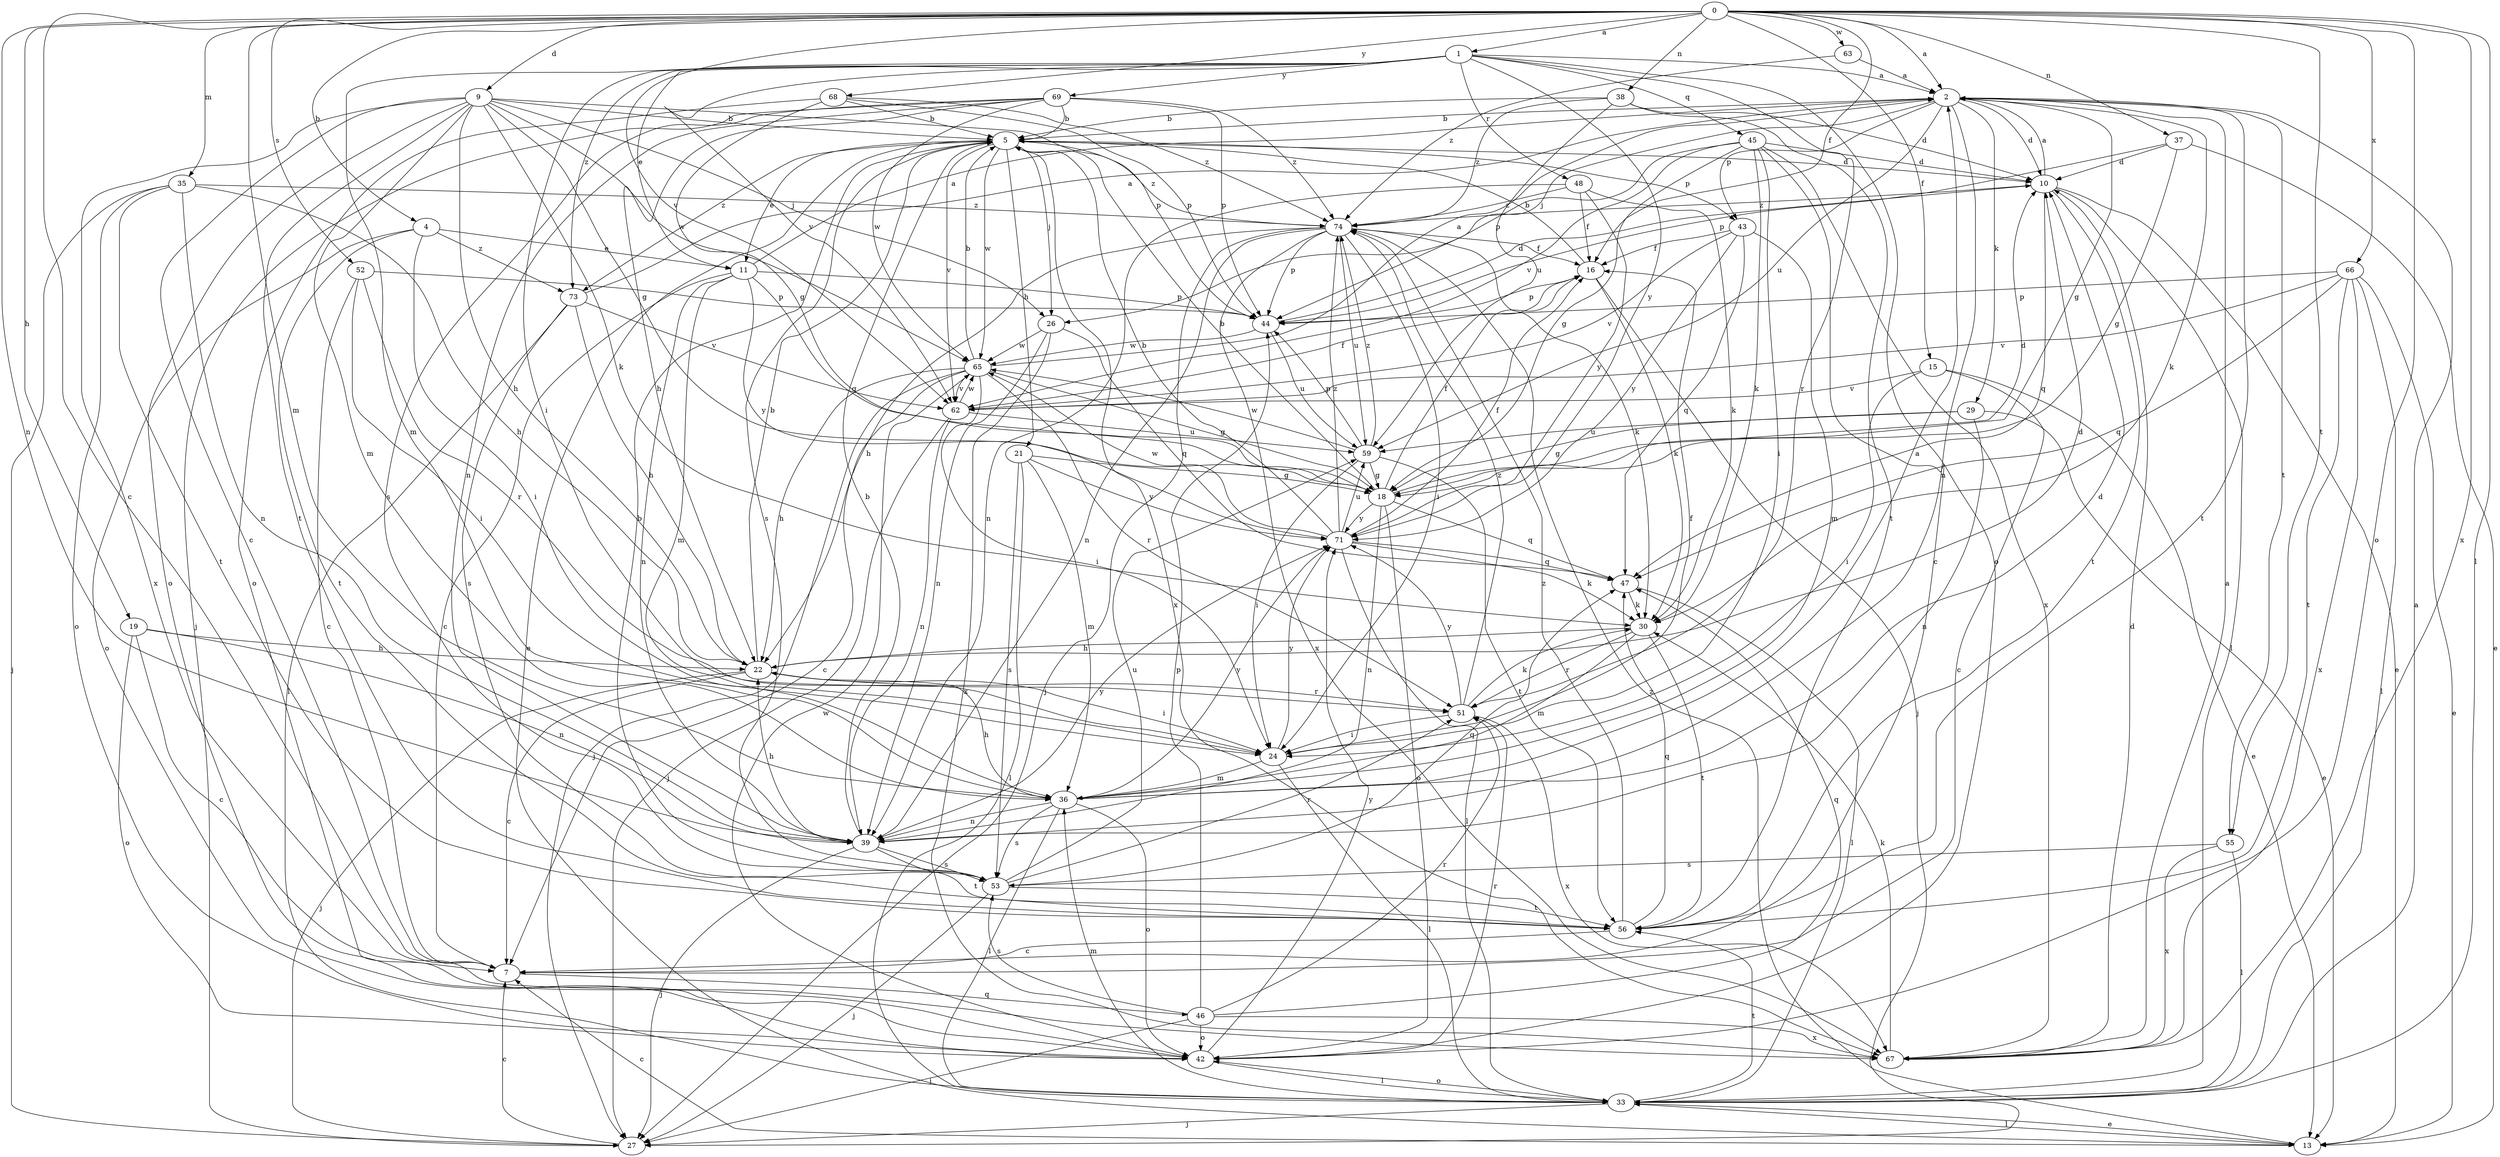 strict digraph  {
0;
1;
2;
4;
5;
7;
9;
10;
11;
13;
15;
16;
18;
19;
21;
22;
24;
26;
27;
29;
30;
33;
35;
36;
37;
38;
39;
42;
43;
44;
45;
46;
47;
48;
51;
52;
53;
55;
56;
59;
62;
63;
65;
66;
67;
68;
69;
71;
73;
74;
0 -> 1  [label=a];
0 -> 2  [label=a];
0 -> 4  [label=b];
0 -> 7  [label=c];
0 -> 9  [label=d];
0 -> 15  [label=f];
0 -> 16  [label=f];
0 -> 19  [label=h];
0 -> 33  [label=l];
0 -> 35  [label=m];
0 -> 36  [label=m];
0 -> 37  [label=n];
0 -> 38  [label=n];
0 -> 39  [label=n];
0 -> 42  [label=o];
0 -> 52  [label=s];
0 -> 55  [label=t];
0 -> 62  [label=v];
0 -> 63  [label=w];
0 -> 66  [label=x];
0 -> 67  [label=x];
0 -> 68  [label=y];
1 -> 2  [label=a];
1 -> 11  [label=e];
1 -> 24  [label=i];
1 -> 36  [label=m];
1 -> 42  [label=o];
1 -> 45  [label=q];
1 -> 48  [label=r];
1 -> 51  [label=r];
1 -> 62  [label=v];
1 -> 69  [label=y];
1 -> 71  [label=y];
1 -> 73  [label=z];
2 -> 5  [label=b];
2 -> 10  [label=d];
2 -> 18  [label=g];
2 -> 26  [label=j];
2 -> 29  [label=k];
2 -> 30  [label=k];
2 -> 39  [label=n];
2 -> 43  [label=p];
2 -> 55  [label=t];
2 -> 56  [label=t];
2 -> 59  [label=u];
4 -> 11  [label=e];
4 -> 24  [label=i];
4 -> 42  [label=o];
4 -> 56  [label=t];
4 -> 73  [label=z];
5 -> 10  [label=d];
5 -> 11  [label=e];
5 -> 13  [label=e];
5 -> 21  [label=h];
5 -> 26  [label=j];
5 -> 43  [label=p];
5 -> 53  [label=s];
5 -> 62  [label=v];
5 -> 65  [label=w];
5 -> 67  [label=x];
5 -> 73  [label=z];
5 -> 74  [label=z];
7 -> 46  [label=q];
9 -> 5  [label=b];
9 -> 7  [label=c];
9 -> 18  [label=g];
9 -> 22  [label=h];
9 -> 26  [label=j];
9 -> 30  [label=k];
9 -> 36  [label=m];
9 -> 42  [label=o];
9 -> 44  [label=p];
9 -> 56  [label=t];
9 -> 65  [label=w];
9 -> 67  [label=x];
10 -> 2  [label=a];
10 -> 13  [label=e];
10 -> 33  [label=l];
10 -> 47  [label=q];
10 -> 56  [label=t];
10 -> 74  [label=z];
11 -> 2  [label=a];
11 -> 7  [label=c];
11 -> 18  [label=g];
11 -> 36  [label=m];
11 -> 39  [label=n];
11 -> 44  [label=p];
11 -> 71  [label=y];
13 -> 7  [label=c];
13 -> 33  [label=l];
13 -> 74  [label=z];
15 -> 7  [label=c];
15 -> 13  [label=e];
15 -> 24  [label=i];
15 -> 62  [label=v];
16 -> 5  [label=b];
16 -> 27  [label=j];
16 -> 30  [label=k];
16 -> 44  [label=p];
18 -> 5  [label=b];
18 -> 10  [label=d];
18 -> 16  [label=f];
18 -> 39  [label=n];
18 -> 42  [label=o];
18 -> 47  [label=q];
18 -> 71  [label=y];
19 -> 7  [label=c];
19 -> 22  [label=h];
19 -> 39  [label=n];
19 -> 42  [label=o];
21 -> 18  [label=g];
21 -> 33  [label=l];
21 -> 36  [label=m];
21 -> 53  [label=s];
21 -> 71  [label=y];
22 -> 5  [label=b];
22 -> 7  [label=c];
22 -> 10  [label=d];
22 -> 24  [label=i];
22 -> 27  [label=j];
22 -> 51  [label=r];
24 -> 16  [label=f];
24 -> 33  [label=l];
24 -> 36  [label=m];
24 -> 71  [label=y];
26 -> 39  [label=n];
26 -> 47  [label=q];
26 -> 65  [label=w];
26 -> 67  [label=x];
27 -> 7  [label=c];
29 -> 13  [label=e];
29 -> 18  [label=g];
29 -> 39  [label=n];
29 -> 59  [label=u];
30 -> 22  [label=h];
30 -> 36  [label=m];
30 -> 51  [label=r];
30 -> 56  [label=t];
33 -> 2  [label=a];
33 -> 13  [label=e];
33 -> 27  [label=j];
33 -> 36  [label=m];
33 -> 42  [label=o];
33 -> 56  [label=t];
35 -> 22  [label=h];
35 -> 27  [label=j];
35 -> 39  [label=n];
35 -> 42  [label=o];
35 -> 56  [label=t];
35 -> 74  [label=z];
36 -> 2  [label=a];
36 -> 10  [label=d];
36 -> 22  [label=h];
36 -> 33  [label=l];
36 -> 39  [label=n];
36 -> 42  [label=o];
36 -> 53  [label=s];
36 -> 71  [label=y];
37 -> 10  [label=d];
37 -> 13  [label=e];
37 -> 18  [label=g];
37 -> 44  [label=p];
38 -> 5  [label=b];
38 -> 10  [label=d];
38 -> 56  [label=t];
38 -> 59  [label=u];
38 -> 74  [label=z];
39 -> 5  [label=b];
39 -> 22  [label=h];
39 -> 27  [label=j];
39 -> 53  [label=s];
39 -> 56  [label=t];
39 -> 71  [label=y];
42 -> 33  [label=l];
42 -> 51  [label=r];
42 -> 65  [label=w];
42 -> 71  [label=y];
43 -> 16  [label=f];
43 -> 36  [label=m];
43 -> 47  [label=q];
43 -> 62  [label=v];
43 -> 71  [label=y];
44 -> 10  [label=d];
44 -> 59  [label=u];
44 -> 65  [label=w];
45 -> 7  [label=c];
45 -> 10  [label=d];
45 -> 18  [label=g];
45 -> 24  [label=i];
45 -> 30  [label=k];
45 -> 44  [label=p];
45 -> 62  [label=v];
45 -> 67  [label=x];
46 -> 27  [label=j];
46 -> 42  [label=o];
46 -> 44  [label=p];
46 -> 47  [label=q];
46 -> 51  [label=r];
46 -> 53  [label=s];
46 -> 67  [label=x];
47 -> 30  [label=k];
47 -> 33  [label=l];
48 -> 16  [label=f];
48 -> 30  [label=k];
48 -> 39  [label=n];
48 -> 71  [label=y];
48 -> 74  [label=z];
51 -> 24  [label=i];
51 -> 30  [label=k];
51 -> 67  [label=x];
51 -> 71  [label=y];
51 -> 74  [label=z];
52 -> 7  [label=c];
52 -> 24  [label=i];
52 -> 44  [label=p];
52 -> 51  [label=r];
53 -> 5  [label=b];
53 -> 27  [label=j];
53 -> 47  [label=q];
53 -> 51  [label=r];
53 -> 56  [label=t];
53 -> 59  [label=u];
55 -> 33  [label=l];
55 -> 53  [label=s];
55 -> 67  [label=x];
56 -> 7  [label=c];
56 -> 47  [label=q];
56 -> 74  [label=z];
59 -> 18  [label=g];
59 -> 24  [label=i];
59 -> 44  [label=p];
59 -> 56  [label=t];
59 -> 65  [label=w];
59 -> 74  [label=z];
62 -> 16  [label=f];
62 -> 27  [label=j];
62 -> 39  [label=n];
62 -> 59  [label=u];
62 -> 65  [label=w];
63 -> 2  [label=a];
63 -> 74  [label=z];
65 -> 2  [label=a];
65 -> 5  [label=b];
65 -> 7  [label=c];
65 -> 18  [label=g];
65 -> 22  [label=h];
65 -> 24  [label=i];
65 -> 27  [label=j];
65 -> 51  [label=r];
65 -> 62  [label=v];
66 -> 13  [label=e];
66 -> 33  [label=l];
66 -> 44  [label=p];
66 -> 47  [label=q];
66 -> 56  [label=t];
66 -> 62  [label=v];
66 -> 67  [label=x];
67 -> 2  [label=a];
67 -> 10  [label=d];
67 -> 30  [label=k];
68 -> 5  [label=b];
68 -> 18  [label=g];
68 -> 42  [label=o];
68 -> 44  [label=p];
68 -> 74  [label=z];
69 -> 5  [label=b];
69 -> 22  [label=h];
69 -> 27  [label=j];
69 -> 39  [label=n];
69 -> 44  [label=p];
69 -> 53  [label=s];
69 -> 65  [label=w];
69 -> 74  [label=z];
71 -> 5  [label=b];
71 -> 16  [label=f];
71 -> 30  [label=k];
71 -> 33  [label=l];
71 -> 47  [label=q];
71 -> 59  [label=u];
71 -> 65  [label=w];
71 -> 74  [label=z];
73 -> 2  [label=a];
73 -> 22  [label=h];
73 -> 33  [label=l];
73 -> 53  [label=s];
73 -> 62  [label=v];
74 -> 16  [label=f];
74 -> 22  [label=h];
74 -> 24  [label=i];
74 -> 27  [label=j];
74 -> 30  [label=k];
74 -> 39  [label=n];
74 -> 44  [label=p];
74 -> 59  [label=u];
74 -> 67  [label=x];
}

